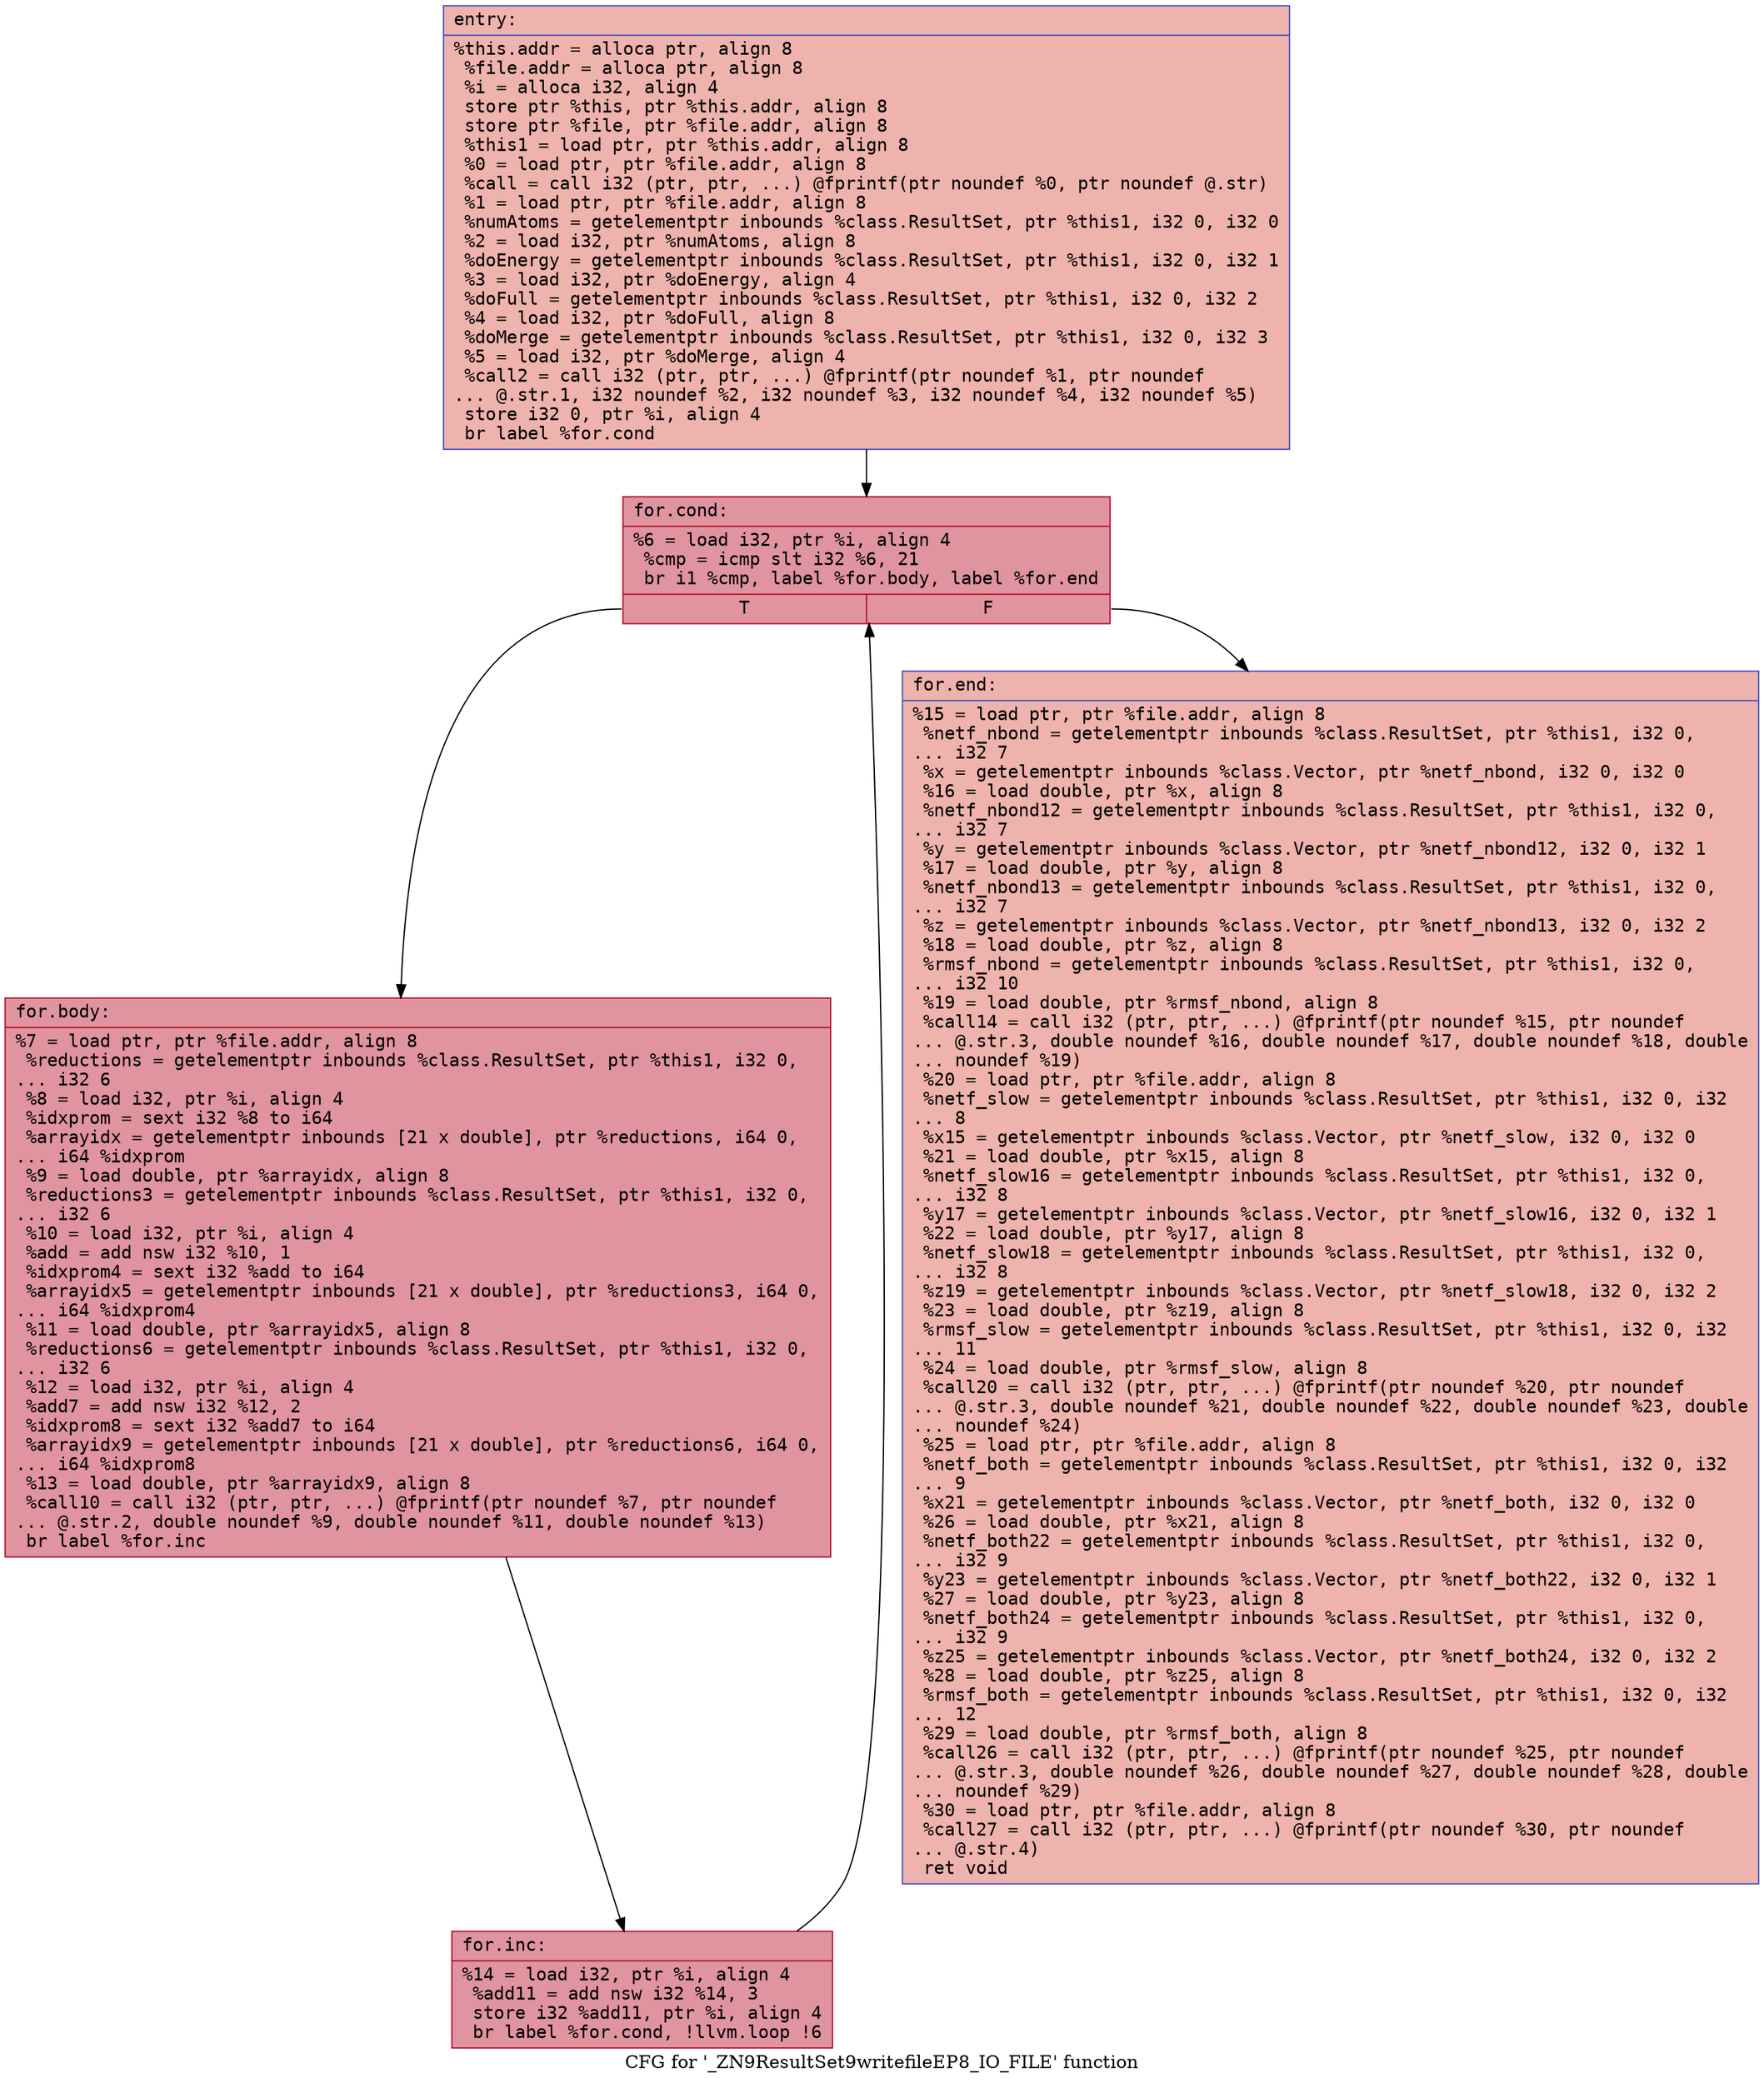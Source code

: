 digraph "CFG for '_ZN9ResultSet9writefileEP8_IO_FILE' function" {
	label="CFG for '_ZN9ResultSet9writefileEP8_IO_FILE' function";

	Node0x5606a9bd72c0 [shape=record,color="#3d50c3ff", style=filled, fillcolor="#d6524470" fontname="Courier",label="{entry:\l|  %this.addr = alloca ptr, align 8\l  %file.addr = alloca ptr, align 8\l  %i = alloca i32, align 4\l  store ptr %this, ptr %this.addr, align 8\l  store ptr %file, ptr %file.addr, align 8\l  %this1 = load ptr, ptr %this.addr, align 8\l  %0 = load ptr, ptr %file.addr, align 8\l  %call = call i32 (ptr, ptr, ...) @fprintf(ptr noundef %0, ptr noundef @.str)\l  %1 = load ptr, ptr %file.addr, align 8\l  %numAtoms = getelementptr inbounds %class.ResultSet, ptr %this1, i32 0, i32 0\l  %2 = load i32, ptr %numAtoms, align 8\l  %doEnergy = getelementptr inbounds %class.ResultSet, ptr %this1, i32 0, i32 1\l  %3 = load i32, ptr %doEnergy, align 4\l  %doFull = getelementptr inbounds %class.ResultSet, ptr %this1, i32 0, i32 2\l  %4 = load i32, ptr %doFull, align 8\l  %doMerge = getelementptr inbounds %class.ResultSet, ptr %this1, i32 0, i32 3\l  %5 = load i32, ptr %doMerge, align 4\l  %call2 = call i32 (ptr, ptr, ...) @fprintf(ptr noundef %1, ptr noundef\l... @.str.1, i32 noundef %2, i32 noundef %3, i32 noundef %4, i32 noundef %5)\l  store i32 0, ptr %i, align 4\l  br label %for.cond\l}"];
	Node0x5606a9bd72c0 -> Node0x5606a9bd9640[tooltip="entry -> for.cond\nProbability 100.00%" ];
	Node0x5606a9bd9640 [shape=record,color="#b70d28ff", style=filled, fillcolor="#b70d2870" fontname="Courier",label="{for.cond:\l|  %6 = load i32, ptr %i, align 4\l  %cmp = icmp slt i32 %6, 21\l  br i1 %cmp, label %for.body, label %for.end\l|{<s0>T|<s1>F}}"];
	Node0x5606a9bd9640:s0 -> Node0x5606a9bd98f0[tooltip="for.cond -> for.body\nProbability 96.88%" ];
	Node0x5606a9bd9640:s1 -> Node0x5606a9bd9970[tooltip="for.cond -> for.end\nProbability 3.12%" ];
	Node0x5606a9bd98f0 [shape=record,color="#b70d28ff", style=filled, fillcolor="#b70d2870" fontname="Courier",label="{for.body:\l|  %7 = load ptr, ptr %file.addr, align 8\l  %reductions = getelementptr inbounds %class.ResultSet, ptr %this1, i32 0,\l... i32 6\l  %8 = load i32, ptr %i, align 4\l  %idxprom = sext i32 %8 to i64\l  %arrayidx = getelementptr inbounds [21 x double], ptr %reductions, i64 0,\l... i64 %idxprom\l  %9 = load double, ptr %arrayidx, align 8\l  %reductions3 = getelementptr inbounds %class.ResultSet, ptr %this1, i32 0,\l... i32 6\l  %10 = load i32, ptr %i, align 4\l  %add = add nsw i32 %10, 1\l  %idxprom4 = sext i32 %add to i64\l  %arrayidx5 = getelementptr inbounds [21 x double], ptr %reductions3, i64 0,\l... i64 %idxprom4\l  %11 = load double, ptr %arrayidx5, align 8\l  %reductions6 = getelementptr inbounds %class.ResultSet, ptr %this1, i32 0,\l... i32 6\l  %12 = load i32, ptr %i, align 4\l  %add7 = add nsw i32 %12, 2\l  %idxprom8 = sext i32 %add7 to i64\l  %arrayidx9 = getelementptr inbounds [21 x double], ptr %reductions6, i64 0,\l... i64 %idxprom8\l  %13 = load double, ptr %arrayidx9, align 8\l  %call10 = call i32 (ptr, ptr, ...) @fprintf(ptr noundef %7, ptr noundef\l... @.str.2, double noundef %9, double noundef %11, double noundef %13)\l  br label %for.inc\l}"];
	Node0x5606a9bd98f0 -> Node0x5606a9bdac50[tooltip="for.body -> for.inc\nProbability 100.00%" ];
	Node0x5606a9bdac50 [shape=record,color="#b70d28ff", style=filled, fillcolor="#b70d2870" fontname="Courier",label="{for.inc:\l|  %14 = load i32, ptr %i, align 4\l  %add11 = add nsw i32 %14, 3\l  store i32 %add11, ptr %i, align 4\l  br label %for.cond, !llvm.loop !6\l}"];
	Node0x5606a9bdac50 -> Node0x5606a9bd9640[tooltip="for.inc -> for.cond\nProbability 100.00%" ];
	Node0x5606a9bd9970 [shape=record,color="#3d50c3ff", style=filled, fillcolor="#d6524470" fontname="Courier",label="{for.end:\l|  %15 = load ptr, ptr %file.addr, align 8\l  %netf_nbond = getelementptr inbounds %class.ResultSet, ptr %this1, i32 0,\l... i32 7\l  %x = getelementptr inbounds %class.Vector, ptr %netf_nbond, i32 0, i32 0\l  %16 = load double, ptr %x, align 8\l  %netf_nbond12 = getelementptr inbounds %class.ResultSet, ptr %this1, i32 0,\l... i32 7\l  %y = getelementptr inbounds %class.Vector, ptr %netf_nbond12, i32 0, i32 1\l  %17 = load double, ptr %y, align 8\l  %netf_nbond13 = getelementptr inbounds %class.ResultSet, ptr %this1, i32 0,\l... i32 7\l  %z = getelementptr inbounds %class.Vector, ptr %netf_nbond13, i32 0, i32 2\l  %18 = load double, ptr %z, align 8\l  %rmsf_nbond = getelementptr inbounds %class.ResultSet, ptr %this1, i32 0,\l... i32 10\l  %19 = load double, ptr %rmsf_nbond, align 8\l  %call14 = call i32 (ptr, ptr, ...) @fprintf(ptr noundef %15, ptr noundef\l... @.str.3, double noundef %16, double noundef %17, double noundef %18, double\l... noundef %19)\l  %20 = load ptr, ptr %file.addr, align 8\l  %netf_slow = getelementptr inbounds %class.ResultSet, ptr %this1, i32 0, i32\l... 8\l  %x15 = getelementptr inbounds %class.Vector, ptr %netf_slow, i32 0, i32 0\l  %21 = load double, ptr %x15, align 8\l  %netf_slow16 = getelementptr inbounds %class.ResultSet, ptr %this1, i32 0,\l... i32 8\l  %y17 = getelementptr inbounds %class.Vector, ptr %netf_slow16, i32 0, i32 1\l  %22 = load double, ptr %y17, align 8\l  %netf_slow18 = getelementptr inbounds %class.ResultSet, ptr %this1, i32 0,\l... i32 8\l  %z19 = getelementptr inbounds %class.Vector, ptr %netf_slow18, i32 0, i32 2\l  %23 = load double, ptr %z19, align 8\l  %rmsf_slow = getelementptr inbounds %class.ResultSet, ptr %this1, i32 0, i32\l... 11\l  %24 = load double, ptr %rmsf_slow, align 8\l  %call20 = call i32 (ptr, ptr, ...) @fprintf(ptr noundef %20, ptr noundef\l... @.str.3, double noundef %21, double noundef %22, double noundef %23, double\l... noundef %24)\l  %25 = load ptr, ptr %file.addr, align 8\l  %netf_both = getelementptr inbounds %class.ResultSet, ptr %this1, i32 0, i32\l... 9\l  %x21 = getelementptr inbounds %class.Vector, ptr %netf_both, i32 0, i32 0\l  %26 = load double, ptr %x21, align 8\l  %netf_both22 = getelementptr inbounds %class.ResultSet, ptr %this1, i32 0,\l... i32 9\l  %y23 = getelementptr inbounds %class.Vector, ptr %netf_both22, i32 0, i32 1\l  %27 = load double, ptr %y23, align 8\l  %netf_both24 = getelementptr inbounds %class.ResultSet, ptr %this1, i32 0,\l... i32 9\l  %z25 = getelementptr inbounds %class.Vector, ptr %netf_both24, i32 0, i32 2\l  %28 = load double, ptr %z25, align 8\l  %rmsf_both = getelementptr inbounds %class.ResultSet, ptr %this1, i32 0, i32\l... 12\l  %29 = load double, ptr %rmsf_both, align 8\l  %call26 = call i32 (ptr, ptr, ...) @fprintf(ptr noundef %25, ptr noundef\l... @.str.3, double noundef %26, double noundef %27, double noundef %28, double\l... noundef %29)\l  %30 = load ptr, ptr %file.addr, align 8\l  %call27 = call i32 (ptr, ptr, ...) @fprintf(ptr noundef %30, ptr noundef\l... @.str.4)\l  ret void\l}"];
}
